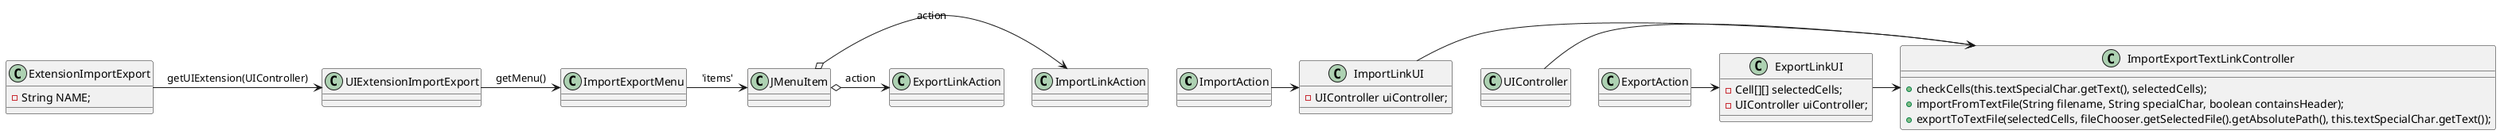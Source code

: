 @startuml ipc04_2_cd.png
  class ImportAction

  class ExportLinkAction
   
  class ImportExportMenu
  class ExtensionImportExport {
    -String NAME;
  }

  class UIController
  class ImportLinkUI{
   -UIController uiController;
  }

  class UIExtensionImportExport

  class JMenuItem

  class ExportLinkUI{
    -Cell[][] selectedCells;
    -UIController uiController;
  }

  class ImportExportTextLinkController{
    +checkCells(this.textSpecialChar.getText(), selectedCells);
    +importFromTextFile(String filename, String specialChar, boolean containsHeader);
    +exportToTextFile(selectedCells, fileChooser.getSelectedFile().getAbsolutePath(), this.textSpecialChar.getText());
  }

  ExtensionImportExport -> UIExtensionImportExport : getUIExtension(UIController)
  UIExtensionImportExport -> ImportExportMenu : getMenu()
  ImportExportMenu -> JMenuItem : 'items'
  JMenuItem o-> ImportLinkAction : action
  ImportAction -> ImportLinkUI
  UIController -> ImportExportTextLinkController
  ImportLinkUI -> ImportExportTextLinkController
  JMenuItem o-> ExportLinkAction : action
  ExportAction -> ExportLinkUI
  ExportLinkUI -> ImportExportTextLinkController
@enduml
